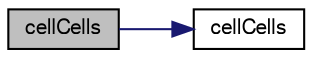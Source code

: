 digraph "cellCells"
{
  bgcolor="transparent";
  edge [fontname="FreeSans",fontsize="10",labelfontname="FreeSans",labelfontsize="10"];
  node [fontname="FreeSans",fontsize="10",shape=record];
  rankdir="LR";
  Node52445 [label="cellCells",height=0.2,width=0.4,color="black", fillcolor="grey75", style="filled", fontcolor="black"];
  Node52445 -> Node52446 [color="midnightblue",fontsize="10",style="solid",fontname="FreeSans"];
  Node52446 [label="cellCells",height=0.2,width=0.4,color="black",URL="$a27530.html#aa451204f8a629faae656d418f0fcc3f9"];
}
